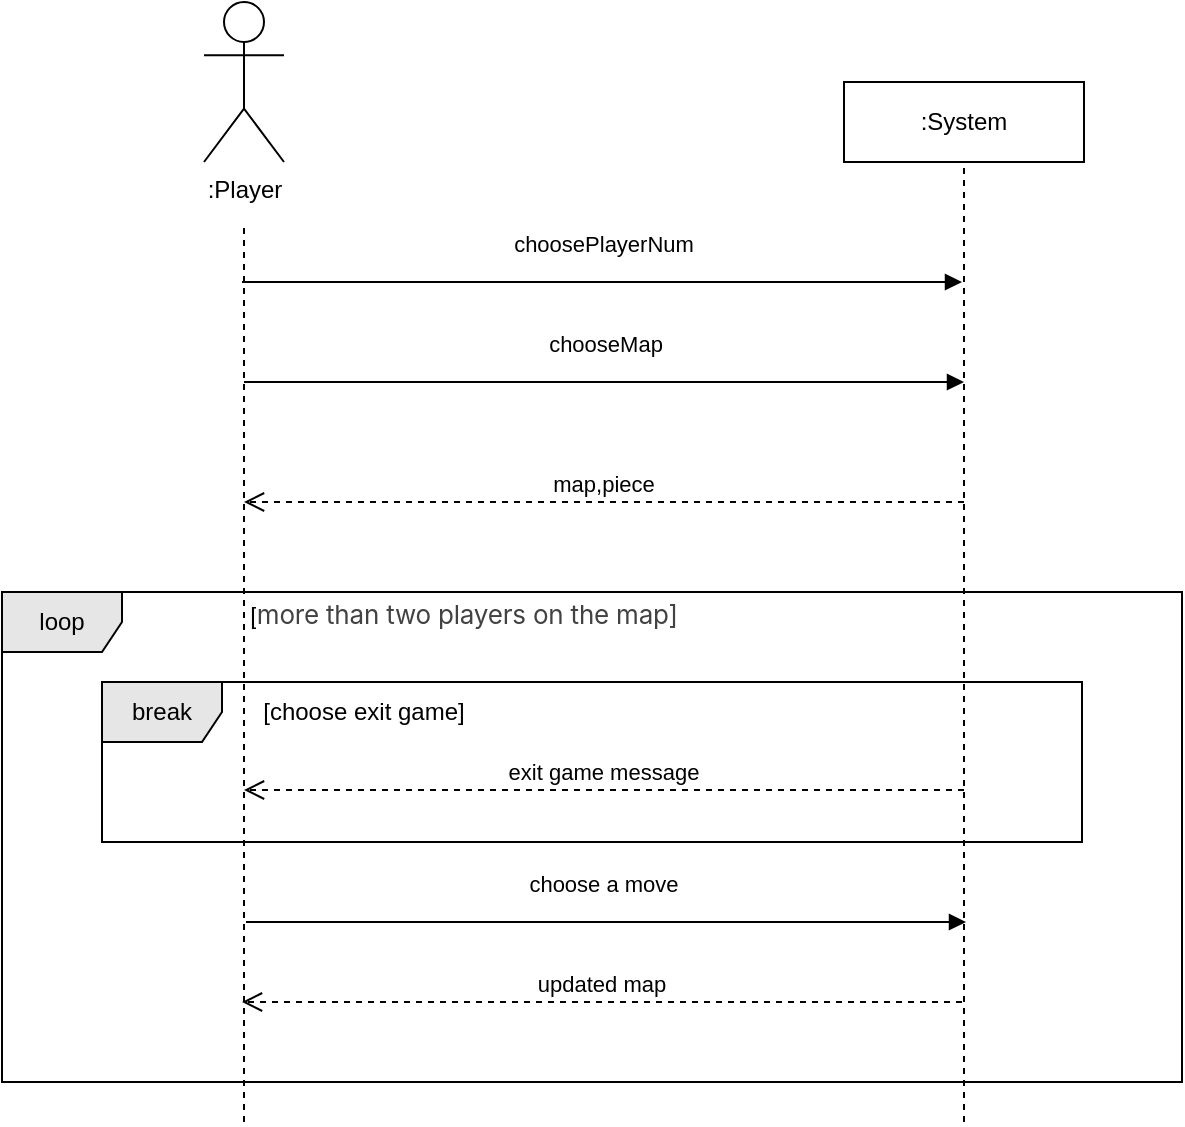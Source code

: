 <mxfile version="19.0.0" type="github">
  <diagram id="kgpKYQtTHZ0yAKxKKP6v" name="SystemSequenceDiagram">
    <mxGraphModel dx="981" dy="542" grid="1" gridSize="10" guides="1" tooltips="1" connect="1" arrows="1" fold="1" page="1" pageScale="1" pageWidth="827" pageHeight="1169" math="0" shadow="0">
      <root>
        <mxCell id="0" />
        <mxCell id="1" parent="0" />
        <mxCell id="3nuBFxr9cyL0pnOWT2aG-7" value="map,piece" style="verticalAlign=bottom;endArrow=open;dashed=1;endSize=8;exitX=0;exitY=0.95;shadow=0;strokeWidth=1;" parent="1" edge="1">
          <mxGeometry relative="1" as="geometry">
            <mxPoint x="240" y="370" as="targetPoint" />
            <mxPoint x="600" y="370" as="sourcePoint" />
          </mxGeometry>
        </mxCell>
        <mxCell id="3nuBFxr9cyL0pnOWT2aG-8" value="choosePlayerNum" style="verticalAlign=bottom;endArrow=block;shadow=0;strokeWidth=1;" parent="1" edge="1">
          <mxGeometry x="0.006" y="10" relative="1" as="geometry">
            <mxPoint x="239" y="260" as="sourcePoint" />
            <mxPoint x="599" y="260" as="targetPoint" />
            <mxPoint as="offset" />
          </mxGeometry>
        </mxCell>
        <mxCell id="B7aIQlRz-73fioRdxHlz-1" value=":Player" style="shape=umlActor;verticalLabelPosition=bottom;verticalAlign=top;html=1;" parent="1" vertex="1">
          <mxGeometry x="220" y="120" width="40" height="80" as="geometry" />
        </mxCell>
        <mxCell id="B7aIQlRz-73fioRdxHlz-5" value=":System" style="rounded=0;whiteSpace=wrap;html=1;" parent="1" vertex="1">
          <mxGeometry x="540" y="160" width="120" height="40" as="geometry" />
        </mxCell>
        <mxCell id="B7aIQlRz-73fioRdxHlz-6" value="" style="endArrow=none;dashed=1;html=1;rounded=0;" parent="1" edge="1">
          <mxGeometry width="50" height="50" relative="1" as="geometry">
            <mxPoint x="240" y="680" as="sourcePoint" />
            <mxPoint x="240" y="230" as="targetPoint" />
          </mxGeometry>
        </mxCell>
        <mxCell id="B7aIQlRz-73fioRdxHlz-7" value="" style="endArrow=none;dashed=1;html=1;rounded=0;entryX=0.5;entryY=1;entryDx=0;entryDy=0;" parent="1" target="B7aIQlRz-73fioRdxHlz-5" edge="1">
          <mxGeometry width="50" height="50" relative="1" as="geometry">
            <mxPoint x="600" y="680" as="sourcePoint" />
            <mxPoint x="600" y="230" as="targetPoint" />
          </mxGeometry>
        </mxCell>
        <mxCell id="B7aIQlRz-73fioRdxHlz-8" value="chooseMap" style="verticalAlign=bottom;endArrow=block;shadow=0;strokeWidth=1;" parent="1" edge="1">
          <mxGeometry x="0.006" y="10" relative="1" as="geometry">
            <mxPoint x="240" y="310" as="sourcePoint" />
            <mxPoint x="600" y="310" as="targetPoint" />
            <mxPoint as="offset" />
          </mxGeometry>
        </mxCell>
        <mxCell id="B7aIQlRz-73fioRdxHlz-9" value="break" style="shape=umlFrame;whiteSpace=wrap;html=1;fillColor=#E6E6E6;" parent="1" vertex="1">
          <mxGeometry x="169" y="460" width="490" height="80" as="geometry" />
        </mxCell>
        <mxCell id="B7aIQlRz-73fioRdxHlz-10" value="[choose exit game]" style="text;html=1;strokeColor=none;fillColor=none;align=center;verticalAlign=middle;whiteSpace=wrap;rounded=0;" parent="1" vertex="1">
          <mxGeometry x="230" y="460" width="140" height="30" as="geometry" />
        </mxCell>
        <mxCell id="B7aIQlRz-73fioRdxHlz-11" value="exit game message" style="verticalAlign=bottom;endArrow=open;dashed=1;endSize=8;exitX=0;exitY=0.95;shadow=0;strokeWidth=1;" parent="1" edge="1">
          <mxGeometry relative="1" as="geometry">
            <mxPoint x="240" y="514" as="targetPoint" />
            <mxPoint x="600" y="514" as="sourcePoint" />
          </mxGeometry>
        </mxCell>
        <mxCell id="B7aIQlRz-73fioRdxHlz-12" value="loop" style="shape=umlFrame;whiteSpace=wrap;html=1;fillColor=#E6E6E6;" parent="1" vertex="1">
          <mxGeometry x="119" y="415" width="590" height="245" as="geometry" />
        </mxCell>
        <mxCell id="B7aIQlRz-73fioRdxHlz-13" value="&lt;div style=&quot;text-align: center;&quot;&gt;&lt;span style=&quot;text-align: start; background-color: rgb(248, 249, 250);&quot;&gt;[&lt;/span&gt;&lt;span style=&quot;background-color: rgb(255, 255, 255); color: rgb(66, 66, 66); font-family: -apple-system, BlinkMacSystemFont, &amp;quot;Malgun Gothic&amp;quot;, &amp;quot;맑은 고딕&amp;quot;, helvetica, &amp;quot;Apple SD Gothic Neo&amp;quot;, helvetica, &amp;quot;나눔바른고딕 옛한글&amp;quot;, &amp;quot;NanumBarunGothic YetHangul&amp;quot;, sans-serif; font-size: 13px; letter-spacing: -0.1px; text-align: start;&quot;&gt;more than two players on the map]&lt;/span&gt;&lt;/div&gt;" style="text;html=1;strokeColor=none;fillColor=none;align=center;verticalAlign=middle;whiteSpace=wrap;rounded=0;" parent="1" vertex="1">
          <mxGeometry x="195" y="411" width="310" height="30" as="geometry" />
        </mxCell>
        <mxCell id="B7aIQlRz-73fioRdxHlz-14" value="choose a move" style="verticalAlign=bottom;endArrow=block;shadow=0;strokeWidth=1;" parent="1" edge="1">
          <mxGeometry x="-0.006" y="10" relative="1" as="geometry">
            <mxPoint x="241" y="580" as="sourcePoint" />
            <mxPoint x="601" y="580" as="targetPoint" />
            <mxPoint as="offset" />
          </mxGeometry>
        </mxCell>
        <mxCell id="B7aIQlRz-73fioRdxHlz-15" value="updated map" style="verticalAlign=bottom;endArrow=open;dashed=1;endSize=8;exitX=0;exitY=0.95;shadow=0;strokeWidth=1;" parent="1" edge="1">
          <mxGeometry relative="1" as="geometry">
            <mxPoint x="239" y="620" as="targetPoint" />
            <mxPoint x="599" y="620" as="sourcePoint" />
          </mxGeometry>
        </mxCell>
      </root>
    </mxGraphModel>
  </diagram>
</mxfile>
